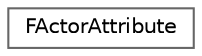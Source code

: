 digraph "类继承关系图"
{
 // INTERACTIVE_SVG=YES
 // LATEX_PDF_SIZE
  bgcolor="transparent";
  edge [fontname=Helvetica,fontsize=10,labelfontname=Helvetica,labelfontsize=10];
  node [fontname=Helvetica,fontsize=10,shape=box,height=0.2,width=0.4];
  rankdir="LR";
  Node0 [id="Node000000",label="FActorAttribute",height=0.2,width=0.4,color="grey40", fillcolor="white", style="filled",URL="$dd/d1d/structFActorAttribute.html",tooltip="An actor attribute, may be an intrinsic (non-modifiable) attribute of the actor or an user-defined ac..."];
}
